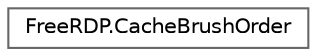 digraph "Graphical Class Hierarchy"
{
 // LATEX_PDF_SIZE
  bgcolor="transparent";
  edge [fontname=Helvetica,fontsize=10,labelfontname=Helvetica,labelfontsize=10];
  node [fontname=Helvetica,fontsize=10,shape=box,height=0.2,width=0.4];
  rankdir="LR";
  Node0 [id="Node000000",label="FreeRDP.CacheBrushOrder",height=0.2,width=0.4,color="grey40", fillcolor="white", style="filled",URL="$struct_free_r_d_p_1_1_cache_brush_order.html",tooltip=" "];
}
